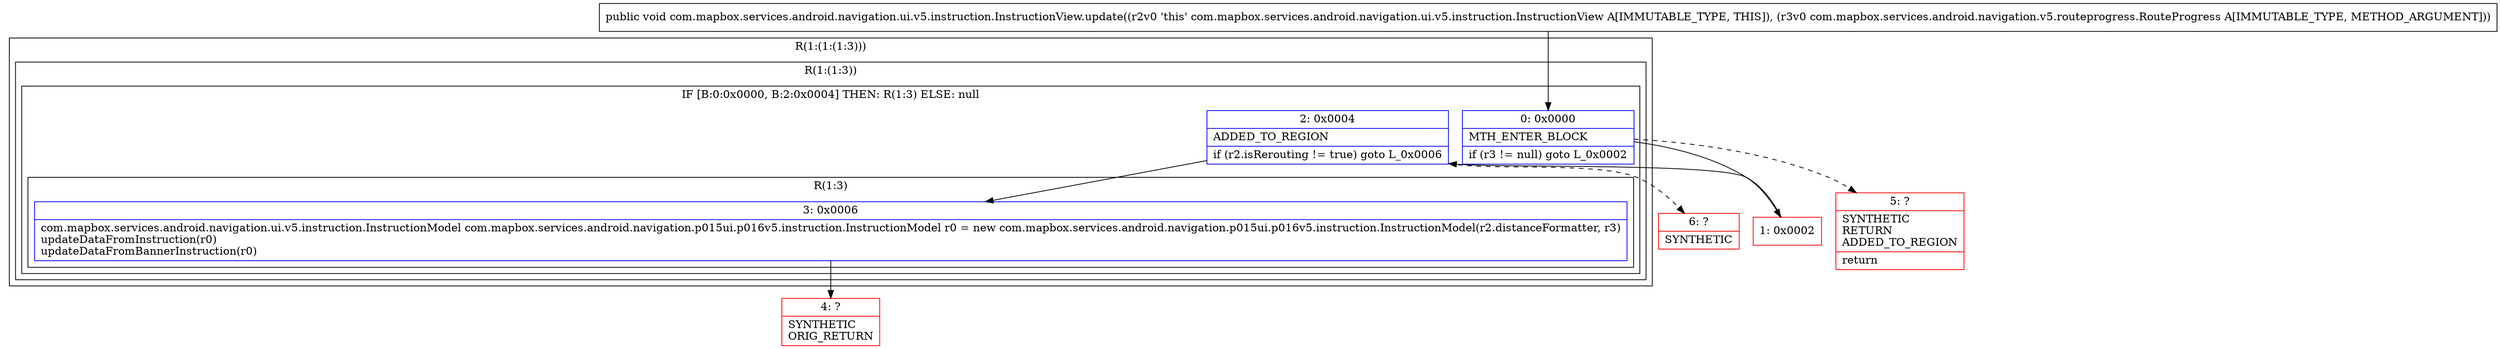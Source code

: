 digraph "CFG forcom.mapbox.services.android.navigation.ui.v5.instruction.InstructionView.update(Lcom\/mapbox\/services\/android\/navigation\/v5\/routeprogress\/RouteProgress;)V" {
subgraph cluster_Region_382985591 {
label = "R(1:(1:(1:3)))";
node [shape=record,color=blue];
subgraph cluster_Region_609038922 {
label = "R(1:(1:3))";
node [shape=record,color=blue];
subgraph cluster_IfRegion_892671648 {
label = "IF [B:0:0x0000, B:2:0x0004] THEN: R(1:3) ELSE: null";
node [shape=record,color=blue];
Node_0 [shape=record,label="{0\:\ 0x0000|MTH_ENTER_BLOCK\l|if (r3 != null) goto L_0x0002\l}"];
Node_2 [shape=record,label="{2\:\ 0x0004|ADDED_TO_REGION\l|if (r2.isRerouting != true) goto L_0x0006\l}"];
subgraph cluster_Region_1653321713 {
label = "R(1:3)";
node [shape=record,color=blue];
Node_3 [shape=record,label="{3\:\ 0x0006|com.mapbox.services.android.navigation.ui.v5.instruction.InstructionModel com.mapbox.services.android.navigation.p015ui.p016v5.instruction.InstructionModel r0 = new com.mapbox.services.android.navigation.p015ui.p016v5.instruction.InstructionModel(r2.distanceFormatter, r3)\lupdateDataFromInstruction(r0)\lupdateDataFromBannerInstruction(r0)\l}"];
}
}
}
}
Node_1 [shape=record,color=red,label="{1\:\ 0x0002}"];
Node_4 [shape=record,color=red,label="{4\:\ ?|SYNTHETIC\lORIG_RETURN\l}"];
Node_5 [shape=record,color=red,label="{5\:\ ?|SYNTHETIC\lRETURN\lADDED_TO_REGION\l|return\l}"];
Node_6 [shape=record,color=red,label="{6\:\ ?|SYNTHETIC\l}"];
MethodNode[shape=record,label="{public void com.mapbox.services.android.navigation.ui.v5.instruction.InstructionView.update((r2v0 'this' com.mapbox.services.android.navigation.ui.v5.instruction.InstructionView A[IMMUTABLE_TYPE, THIS]), (r3v0 com.mapbox.services.android.navigation.v5.routeprogress.RouteProgress A[IMMUTABLE_TYPE, METHOD_ARGUMENT])) }"];
MethodNode -> Node_0;
Node_0 -> Node_1;
Node_0 -> Node_5[style=dashed];
Node_2 -> Node_3;
Node_2 -> Node_6[style=dashed];
Node_3 -> Node_4;
Node_1 -> Node_2;
}

